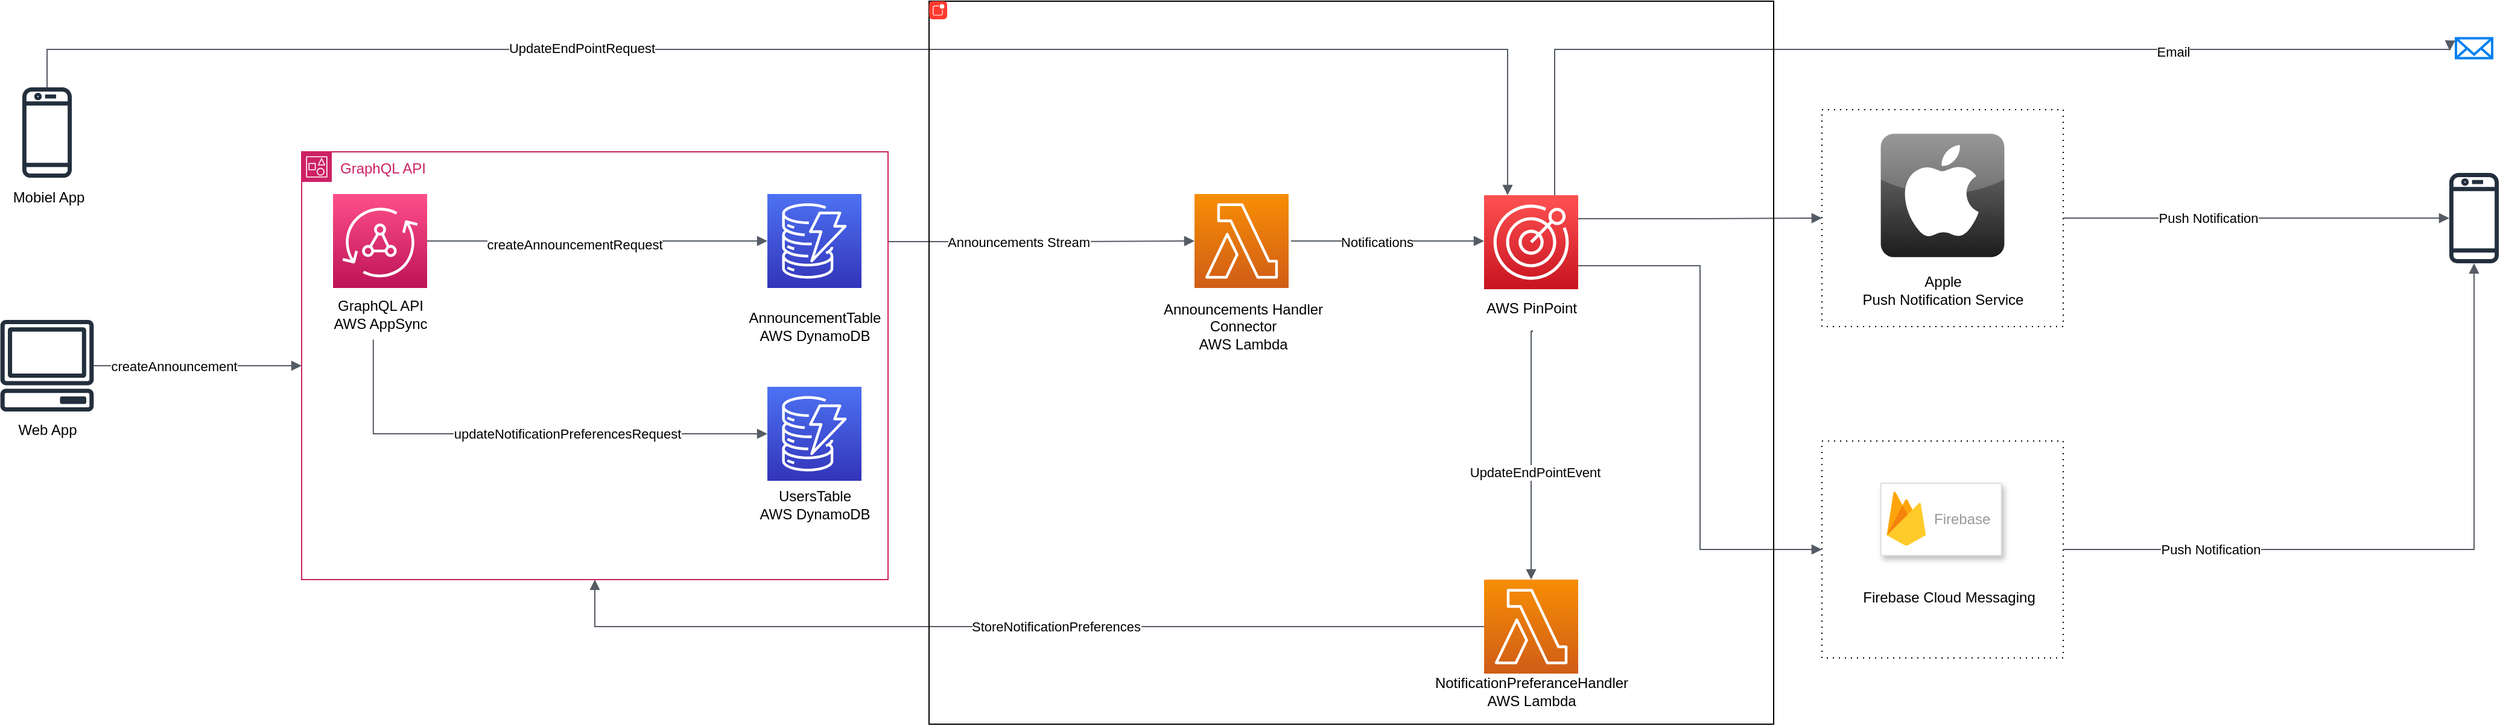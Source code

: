 <mxfile version="21.6.8" type="device">
  <diagram name="Page-1" id="1Gpq6Dzdud-Ctyd0bL78">
    <mxGraphModel dx="1878" dy="627" grid="1" gridSize="10" guides="1" tooltips="1" connect="1" arrows="1" fold="1" page="1" pageScale="1" pageWidth="827" pageHeight="1169" math="0" shadow="0">
      <root>
        <mxCell id="0" />
        <mxCell id="1" parent="0" />
        <mxCell id="RTbSvToknn_Ha28EU1Vl-51" value="" style="rounded=0;whiteSpace=wrap;html=1;fillColor=none;dashed=1;dashPattern=1 4;" vertex="1" parent="1">
          <mxGeometry x="920" y="405" width="200" height="180" as="geometry" />
        </mxCell>
        <mxCell id="RTbSvToknn_Ha28EU1Vl-18" value="" style="rounded=0;whiteSpace=wrap;html=1;fillColor=none;dashed=1;dashPattern=1 4;" vertex="1" parent="1">
          <mxGeometry x="920" y="130" width="200" height="180" as="geometry" />
        </mxCell>
        <mxCell id="RTbSvToknn_Ha28EU1Vl-1" value="" style="sketch=0;points=[[0,0,0],[0.25,0,0],[0.5,0,0],[0.75,0,0],[1,0,0],[0,1,0],[0.25,1,0],[0.5,1,0],[0.75,1,0],[1,1,0],[0,0.25,0],[0,0.5,0],[0,0.75,0],[1,0.25,0],[1,0.5,0],[1,0.75,0]];outlineConnect=0;fontColor=#232F3E;gradientColor=#4D72F3;gradientDirection=north;fillColor=#3334B9;strokeColor=#ffffff;dashed=0;verticalLabelPosition=bottom;verticalAlign=top;align=center;html=1;fontSize=12;fontStyle=0;aspect=fixed;shape=mxgraph.aws4.resourceIcon;resIcon=mxgraph.aws4.dynamodb;" vertex="1" parent="1">
          <mxGeometry x="46" y="200" width="78" height="78" as="geometry" />
        </mxCell>
        <mxCell id="RTbSvToknn_Ha28EU1Vl-2" value="" style="sketch=0;points=[[0,0,0],[0.25,0,0],[0.5,0,0],[0.75,0,0],[1,0,0],[0,1,0],[0.25,1,0],[0.5,1,0],[0.75,1,0],[1,1,0],[0,0.25,0],[0,0.5,0],[0,0.75,0],[1,0.25,0],[1,0.5,0],[1,0.75,0]];outlineConnect=0;fontColor=#232F3E;gradientColor=#F78E04;gradientDirection=north;fillColor=#D05C17;strokeColor=#ffffff;dashed=0;verticalLabelPosition=bottom;verticalAlign=top;align=center;html=1;fontSize=12;fontStyle=0;aspect=fixed;shape=mxgraph.aws4.resourceIcon;resIcon=mxgraph.aws4.lambda;" vertex="1" parent="1">
          <mxGeometry x="400" y="200" width="78" height="78" as="geometry" />
        </mxCell>
        <mxCell id="RTbSvToknn_Ha28EU1Vl-4" value="Announcements&amp;nbsp;Handler&lt;br&gt;Connector&lt;br&gt;AWS Lambda" style="text;html=1;align=center;verticalAlign=middle;resizable=0;points=[];autosize=1;strokeColor=none;fillColor=none;" vertex="1" parent="1">
          <mxGeometry x="360" y="280" width="160" height="60" as="geometry" />
        </mxCell>
        <mxCell id="RTbSvToknn_Ha28EU1Vl-5" value="AnnouncementTable&lt;br&gt;AWS DynamoDB" style="text;html=1;align=center;verticalAlign=middle;resizable=0;points=[];autosize=1;strokeColor=none;fillColor=none;" vertex="1" parent="1">
          <mxGeometry x="20" y="290" width="130" height="40" as="geometry" />
        </mxCell>
        <mxCell id="RTbSvToknn_Ha28EU1Vl-6" value="" style="edgeStyle=orthogonalEdgeStyle;html=1;endArrow=block;elbow=vertical;startArrow=none;endFill=1;strokeColor=#545B64;rounded=0;entryX=0;entryY=0.5;entryDx=0;entryDy=0;entryPerimeter=0;exitX=1.001;exitY=0.21;exitDx=0;exitDy=0;exitPerimeter=0;" edge="1" parent="1" source="RTbSvToknn_Ha28EU1Vl-42" target="RTbSvToknn_Ha28EU1Vl-2">
          <mxGeometry width="100" relative="1" as="geometry">
            <mxPoint x="240" y="239" as="sourcePoint" />
            <mxPoint x="340" y="240" as="targetPoint" />
          </mxGeometry>
        </mxCell>
        <mxCell id="RTbSvToknn_Ha28EU1Vl-7" value="Announcements Stream" style="edgeLabel;html=1;align=center;verticalAlign=middle;resizable=0;points=[];" vertex="1" connectable="0" parent="RTbSvToknn_Ha28EU1Vl-6">
          <mxGeometry x="-0.427" relative="1" as="geometry">
            <mxPoint x="34" as="offset" />
          </mxGeometry>
        </mxCell>
        <mxCell id="RTbSvToknn_Ha28EU1Vl-9" value="" style="edgeStyle=orthogonalEdgeStyle;html=1;endArrow=block;elbow=vertical;startArrow=none;endFill=1;strokeColor=#545B64;rounded=0;entryX=0;entryY=0.5;entryDx=0;entryDy=0;entryPerimeter=0;" edge="1" parent="1">
          <mxGeometry width="100" relative="1" as="geometry">
            <mxPoint x="480" y="239" as="sourcePoint" />
            <mxPoint x="640" y="239" as="targetPoint" />
          </mxGeometry>
        </mxCell>
        <mxCell id="RTbSvToknn_Ha28EU1Vl-26" value="Notifications" style="edgeLabel;html=1;align=center;verticalAlign=middle;resizable=0;points=[];" vertex="1" connectable="0" parent="RTbSvToknn_Ha28EU1Vl-9">
          <mxGeometry x="-0.271" relative="1" as="geometry">
            <mxPoint x="12" y="1" as="offset" />
          </mxGeometry>
        </mxCell>
        <mxCell id="RTbSvToknn_Ha28EU1Vl-10" value="" style="sketch=0;points=[[0,0,0],[0.25,0,0],[0.5,0,0],[0.75,0,0],[1,0,0],[0,1,0],[0.25,1,0],[0.5,1,0],[0.75,1,0],[1,1,0],[0,0.25,0],[0,0.5,0],[0,0.75,0],[1,0.25,0],[1,0.5,0],[1,0.75,0]];outlineConnect=0;fontColor=#232F3E;gradientColor=#FF4F8B;gradientDirection=north;fillColor=#BC1356;strokeColor=#ffffff;dashed=0;verticalLabelPosition=bottom;verticalAlign=top;align=center;html=1;fontSize=12;fontStyle=0;aspect=fixed;shape=mxgraph.aws4.resourceIcon;resIcon=mxgraph.aws4.appsync;" vertex="1" parent="1">
          <mxGeometry x="-314" y="200" width="78" height="78" as="geometry" />
        </mxCell>
        <mxCell id="RTbSvToknn_Ha28EU1Vl-13" value="" style="sketch=0;outlineConnect=0;fontColor=#232F3E;gradientColor=none;fillColor=#232F3D;strokeColor=none;dashed=0;verticalLabelPosition=bottom;verticalAlign=top;align=center;html=1;fontSize=12;fontStyle=0;aspect=fixed;pointerEvents=1;shape=mxgraph.aws4.mobile_client;" vertex="1" parent="1">
          <mxGeometry x="1440" y="181" width="41" height="78" as="geometry" />
        </mxCell>
        <mxCell id="RTbSvToknn_Ha28EU1Vl-14" value="" style="sketch=0;outlineConnect=0;fontColor=#232F3E;gradientColor=none;fillColor=#232F3D;strokeColor=none;dashed=0;verticalLabelPosition=bottom;verticalAlign=top;align=center;html=1;fontSize=12;fontStyle=0;aspect=fixed;pointerEvents=1;shape=mxgraph.aws4.client;" vertex="1" parent="1">
          <mxGeometry x="-590" y="304.5" width="78" height="76" as="geometry" />
        </mxCell>
        <mxCell id="RTbSvToknn_Ha28EU1Vl-15" value="" style="sketch=0;points=[[0,0,0],[0.25,0,0],[0.5,0,0],[0.75,0,0],[1,0,0],[0,1,0],[0.25,1,0],[0.5,1,0],[0.75,1,0],[1,1,0],[0,0.25,0],[0,0.5,0],[0,0.75,0],[1,0.25,0],[1,0.5,0],[1,0.75,0]];outlineConnect=0;fontColor=#232F3E;gradientColor=#FF5252;gradientDirection=north;fillColor=#C7131F;strokeColor=#ffffff;dashed=0;verticalLabelPosition=bottom;verticalAlign=top;align=center;html=1;fontSize=12;fontStyle=0;aspect=fixed;shape=mxgraph.aws4.resourceIcon;resIcon=mxgraph.aws4.pinpoint;" vertex="1" parent="1">
          <mxGeometry x="640" y="201" width="78" height="78" as="geometry" />
        </mxCell>
        <mxCell id="RTbSvToknn_Ha28EU1Vl-16" value="" style="edgeStyle=orthogonalEdgeStyle;html=1;endArrow=block;elbow=vertical;startArrow=none;endFill=1;strokeColor=#545B64;rounded=0;exitX=1;exitY=0.25;exitDx=0;exitDy=0;exitPerimeter=0;entryX=0;entryY=0.5;entryDx=0;entryDy=0;" edge="1" parent="1" source="RTbSvToknn_Ha28EU1Vl-15" target="RTbSvToknn_Ha28EU1Vl-18">
          <mxGeometry width="100" relative="1" as="geometry">
            <mxPoint x="720" y="240" as="sourcePoint" />
            <mxPoint x="920" y="240" as="targetPoint" />
          </mxGeometry>
        </mxCell>
        <mxCell id="RTbSvToknn_Ha28EU1Vl-17" value="" style="dashed=0;outlineConnect=0;html=1;align=center;labelPosition=center;verticalLabelPosition=bottom;verticalAlign=top;shape=mxgraph.webicons.apple;fillColor=#807E7E;gradientColor=#1B1C1C" vertex="1" parent="1">
          <mxGeometry x="968.8" y="150" width="102.4" height="102.4" as="geometry" />
        </mxCell>
        <mxCell id="RTbSvToknn_Ha28EU1Vl-19" value="Apple&lt;br&gt;Push Notification Service" style="text;html=1;align=center;verticalAlign=middle;resizable=0;points=[];autosize=1;strokeColor=none;fillColor=none;" vertex="1" parent="1">
          <mxGeometry x="940" y="260" width="160" height="40" as="geometry" />
        </mxCell>
        <mxCell id="RTbSvToknn_Ha28EU1Vl-20" value="" style="edgeStyle=orthogonalEdgeStyle;html=1;endArrow=block;elbow=vertical;startArrow=none;endFill=1;strokeColor=#545B64;rounded=0;exitX=1;exitY=0.5;exitDx=0;exitDy=0;" edge="1" parent="1" source="RTbSvToknn_Ha28EU1Vl-18" target="RTbSvToknn_Ha28EU1Vl-13">
          <mxGeometry width="100" relative="1" as="geometry">
            <mxPoint x="1300" y="360" as="sourcePoint" />
            <mxPoint x="1400" y="360" as="targetPoint" />
            <Array as="points">
              <mxPoint x="1290" y="220" />
              <mxPoint x="1290" y="220" />
            </Array>
          </mxGeometry>
        </mxCell>
        <mxCell id="RTbSvToknn_Ha28EU1Vl-21" value="Push Notification" style="edgeLabel;html=1;align=center;verticalAlign=middle;resizable=0;points=[];" vertex="1" connectable="0" parent="RTbSvToknn_Ha28EU1Vl-20">
          <mxGeometry x="-0.217" y="-2" relative="1" as="geometry">
            <mxPoint x="-6" y="-2" as="offset" />
          </mxGeometry>
        </mxCell>
        <mxCell id="RTbSvToknn_Ha28EU1Vl-23" value="" style="html=1;verticalLabelPosition=bottom;align=center;labelBackgroundColor=#ffffff;verticalAlign=top;strokeWidth=2;strokeColor=#0080F0;shadow=0;dashed=0;shape=mxgraph.ios7.icons.mail;" vertex="1" parent="1">
          <mxGeometry x="1445.5" y="70.75" width="30" height="16.5" as="geometry" />
        </mxCell>
        <mxCell id="RTbSvToknn_Ha28EU1Vl-24" value="" style="edgeStyle=orthogonalEdgeStyle;html=1;endArrow=block;elbow=vertical;startArrow=none;endFill=1;strokeColor=#545B64;rounded=0;exitX=0.75;exitY=0;exitDx=0;exitDy=0;exitPerimeter=0;entryX=-0.171;entryY=0.63;entryDx=0;entryDy=0;entryPerimeter=0;" edge="1" parent="1" source="RTbSvToknn_Ha28EU1Vl-15" target="RTbSvToknn_Ha28EU1Vl-23">
          <mxGeometry width="100" relative="1" as="geometry">
            <mxPoint x="970" y="50" as="sourcePoint" />
            <mxPoint x="1340" y="120" as="targetPoint" />
            <Array as="points">
              <mxPoint x="699" y="80" />
              <mxPoint x="1440" y="80" />
            </Array>
          </mxGeometry>
        </mxCell>
        <mxCell id="RTbSvToknn_Ha28EU1Vl-47" value="Email" style="edgeLabel;html=1;align=center;verticalAlign=middle;resizable=0;points=[];" vertex="1" connectable="0" parent="RTbSvToknn_Ha28EU1Vl-24">
          <mxGeometry x="0.465" y="-1" relative="1" as="geometry">
            <mxPoint y="1" as="offset" />
          </mxGeometry>
        </mxCell>
        <mxCell id="RTbSvToknn_Ha28EU1Vl-25" value="GraphQL API&lt;br&gt;AWS AppSync" style="text;html=1;align=center;verticalAlign=middle;resizable=0;points=[];autosize=1;strokeColor=none;fillColor=none;" vertex="1" parent="1">
          <mxGeometry x="-325" y="280" width="100" height="40" as="geometry" />
        </mxCell>
        <mxCell id="RTbSvToknn_Ha28EU1Vl-27" value="AWS PinPoint" style="text;html=1;align=center;verticalAlign=middle;resizable=0;points=[];autosize=1;strokeColor=none;fillColor=none;" vertex="1" parent="1">
          <mxGeometry x="629" y="280" width="100" height="30" as="geometry" />
        </mxCell>
        <mxCell id="RTbSvToknn_Ha28EU1Vl-30" value="" style="edgeStyle=orthogonalEdgeStyle;html=1;endArrow=block;elbow=vertical;startArrow=none;endFill=1;strokeColor=#545B64;rounded=0;entryX=0;entryY=0.5;entryDx=0;entryDy=0;entryPerimeter=0;exitX=1;exitY=0.5;exitDx=0;exitDy=0;exitPerimeter=0;" edge="1" parent="1" source="RTbSvToknn_Ha28EU1Vl-10" target="RTbSvToknn_Ha28EU1Vl-1">
          <mxGeometry width="100" relative="1" as="geometry">
            <mxPoint x="-254" y="250" as="sourcePoint" />
            <mxPoint x="-154" y="250" as="targetPoint" />
            <Array as="points">
              <mxPoint x="-164" y="239" />
              <mxPoint x="-164" y="239" />
            </Array>
          </mxGeometry>
        </mxCell>
        <mxCell id="RTbSvToknn_Ha28EU1Vl-31" value="createAnnouncementRequest" style="edgeLabel;html=1;align=center;verticalAlign=middle;resizable=0;points=[];" vertex="1" connectable="0" parent="RTbSvToknn_Ha28EU1Vl-30">
          <mxGeometry x="-0.135" y="-3" relative="1" as="geometry">
            <mxPoint as="offset" />
          </mxGeometry>
        </mxCell>
        <mxCell id="RTbSvToknn_Ha28EU1Vl-34" value="" style="edgeStyle=orthogonalEdgeStyle;html=1;endArrow=block;elbow=vertical;startArrow=none;endFill=1;strokeColor=#545B64;rounded=0;entryX=0.25;entryY=0;entryDx=0;entryDy=0;entryPerimeter=0;" edge="1" parent="1" source="RTbSvToknn_Ha28EU1Vl-57" target="RTbSvToknn_Ha28EU1Vl-15">
          <mxGeometry width="100" relative="1" as="geometry">
            <mxPoint x="-551" y="100" as="sourcePoint" />
            <mxPoint x="650" y="38.7" as="targetPoint" />
            <Array as="points">
              <mxPoint x="-551" y="80" />
              <mxPoint x="659" y="80" />
            </Array>
          </mxGeometry>
        </mxCell>
        <mxCell id="RTbSvToknn_Ha28EU1Vl-35" value="UpdateEndPointRequest" style="edgeLabel;html=1;align=center;verticalAlign=middle;resizable=0;points=[];" vertex="1" connectable="0" parent="RTbSvToknn_Ha28EU1Vl-34">
          <mxGeometry x="-0.071" y="-2" relative="1" as="geometry">
            <mxPoint x="-159" y="-3" as="offset" />
          </mxGeometry>
        </mxCell>
        <mxCell id="RTbSvToknn_Ha28EU1Vl-36" value="" style="sketch=0;points=[[0,0,0],[0.25,0,0],[0.5,0,0],[0.75,0,0],[1,0,0],[0,1,0],[0.25,1,0],[0.5,1,0],[0.75,1,0],[1,1,0],[0,0.25,0],[0,0.5,0],[0,0.75,0],[1,0.25,0],[1,0.5,0],[1,0.75,0]];outlineConnect=0;fontColor=#232F3E;gradientColor=#F78E04;gradientDirection=north;fillColor=#D05C17;strokeColor=#ffffff;dashed=0;verticalLabelPosition=bottom;verticalAlign=top;align=center;html=1;fontSize=12;fontStyle=0;aspect=fixed;shape=mxgraph.aws4.resourceIcon;resIcon=mxgraph.aws4.lambda;" vertex="1" parent="1">
          <mxGeometry x="640" y="520" width="78" height="78" as="geometry" />
        </mxCell>
        <mxCell id="RTbSvToknn_Ha28EU1Vl-38" value="" style="edgeStyle=orthogonalEdgeStyle;html=1;endArrow=block;elbow=vertical;startArrow=none;endFill=1;strokeColor=#545B64;rounded=0;entryX=0.5;entryY=0;entryDx=0;entryDy=0;entryPerimeter=0;" edge="1" parent="1" target="RTbSvToknn_Ha28EU1Vl-36">
          <mxGeometry width="100" relative="1" as="geometry">
            <mxPoint x="680" y="313" as="sourcePoint" />
            <mxPoint x="670" y="630" as="targetPoint" />
            <Array as="points">
              <mxPoint x="679" y="314" />
            </Array>
          </mxGeometry>
        </mxCell>
        <mxCell id="RTbSvToknn_Ha28EU1Vl-39" value="UpdateEndPointEvent" style="edgeLabel;html=1;align=center;verticalAlign=middle;resizable=0;points=[];" vertex="1" connectable="0" parent="RTbSvToknn_Ha28EU1Vl-38">
          <mxGeometry x="0.006" y="3" relative="1" as="geometry">
            <mxPoint y="14" as="offset" />
          </mxGeometry>
        </mxCell>
        <mxCell id="RTbSvToknn_Ha28EU1Vl-41" value="" style="edgeStyle=orthogonalEdgeStyle;html=1;endArrow=none;elbow=vertical;startArrow=block;startFill=1;strokeColor=#545B64;rounded=0;entryX=0;entryY=0.5;entryDx=0;entryDy=0;entryPerimeter=0;exitX=0.5;exitY=1;exitDx=0;exitDy=0;" edge="1" parent="1" source="RTbSvToknn_Ha28EU1Vl-42" target="RTbSvToknn_Ha28EU1Vl-36">
          <mxGeometry width="100" relative="1" as="geometry">
            <mxPoint x="-230" y="559" as="sourcePoint" />
            <mxPoint x="80" y="560" as="targetPoint" />
          </mxGeometry>
        </mxCell>
        <mxCell id="RTbSvToknn_Ha28EU1Vl-43" value="StoreNotificationPreferences" style="edgeLabel;html=1;align=center;verticalAlign=middle;resizable=0;points=[];" vertex="1" connectable="0" parent="RTbSvToknn_Ha28EU1Vl-41">
          <mxGeometry x="0.085" y="-1" relative="1" as="geometry">
            <mxPoint y="-1" as="offset" />
          </mxGeometry>
        </mxCell>
        <mxCell id="RTbSvToknn_Ha28EU1Vl-42" value="GraphQL API" style="points=[[0,0],[0.25,0],[0.5,0],[0.75,0],[1,0],[1,0.25],[1,0.5],[1,0.75],[1,1],[0.75,1],[0.5,1],[0.25,1],[0,1],[0,0.75],[0,0.5],[0,0.25]];outlineConnect=0;gradientColor=none;html=1;whiteSpace=wrap;fontSize=12;fontStyle=0;container=1;pointerEvents=0;collapsible=0;recursiveResize=0;shape=mxgraph.aws4.group;grIcon=mxgraph.aws4.group_account;strokeColor=#CD2264;fillColor=none;verticalAlign=top;align=left;spacingLeft=30;fontColor=#CD2264;dashed=0;" vertex="1" parent="1">
          <mxGeometry x="-340" y="165" width="486" height="355" as="geometry" />
        </mxCell>
        <mxCell id="RTbSvToknn_Ha28EU1Vl-28" value="" style="sketch=0;points=[[0,0,0],[0.25,0,0],[0.5,0,0],[0.75,0,0],[1,0,0],[0,1,0],[0.25,1,0],[0.5,1,0],[0.75,1,0],[1,1,0],[0,0.25,0],[0,0.5,0],[0,0.75,0],[1,0.25,0],[1,0.5,0],[1,0.75,0]];outlineConnect=0;fontColor=#232F3E;gradientColor=#4D72F3;gradientDirection=north;fillColor=#3334B9;strokeColor=#ffffff;dashed=0;verticalLabelPosition=bottom;verticalAlign=top;align=center;html=1;fontSize=12;fontStyle=0;aspect=fixed;shape=mxgraph.aws4.resourceIcon;resIcon=mxgraph.aws4.dynamodb;" vertex="1" parent="RTbSvToknn_Ha28EU1Vl-42">
          <mxGeometry x="386" y="195" width="78" height="78" as="geometry" />
        </mxCell>
        <mxCell id="RTbSvToknn_Ha28EU1Vl-29" value="UsersTable&lt;br&gt;AWS DynamoDB" style="text;html=1;align=center;verticalAlign=middle;resizable=0;points=[];autosize=1;strokeColor=none;fillColor=none;" vertex="1" parent="RTbSvToknn_Ha28EU1Vl-42">
          <mxGeometry x="365" y="273" width="120" height="40" as="geometry" />
        </mxCell>
        <mxCell id="RTbSvToknn_Ha28EU1Vl-44" value="" style="edgeStyle=orthogonalEdgeStyle;html=1;endArrow=block;elbow=vertical;startArrow=none;endFill=1;strokeColor=#545B64;rounded=0;exitX=0.444;exitY=1.021;exitDx=0;exitDy=0;exitPerimeter=0;entryX=0;entryY=0.5;entryDx=0;entryDy=0;entryPerimeter=0;" edge="1" parent="1" source="RTbSvToknn_Ha28EU1Vl-25" target="RTbSvToknn_Ha28EU1Vl-28">
          <mxGeometry width="100" relative="1" as="geometry">
            <mxPoint x="-250" y="620" as="sourcePoint" />
            <mxPoint x="-150" y="620" as="targetPoint" />
          </mxGeometry>
        </mxCell>
        <mxCell id="RTbSvToknn_Ha28EU1Vl-45" value="updateNotificationPreferencesRequest" style="edgeLabel;html=1;align=center;verticalAlign=middle;resizable=0;points=[];" vertex="1" connectable="0" parent="RTbSvToknn_Ha28EU1Vl-44">
          <mxGeometry x="-0.047" y="-4" relative="1" as="geometry">
            <mxPoint x="46" y="-4" as="offset" />
          </mxGeometry>
        </mxCell>
        <mxCell id="RTbSvToknn_Ha28EU1Vl-46" value="NotificationPreferanceHandler&lt;br&gt;AWS Lambda" style="text;html=1;align=center;verticalAlign=middle;resizable=0;points=[];autosize=1;strokeColor=none;fillColor=none;" vertex="1" parent="1">
          <mxGeometry x="589" y="593" width="180" height="40" as="geometry" />
        </mxCell>
        <mxCell id="RTbSvToknn_Ha28EU1Vl-48" value="" style="strokeColor=#dddddd;shadow=1;strokeWidth=1;rounded=1;absoluteArcSize=1;arcSize=2;" vertex="1" parent="1">
          <mxGeometry x="968.8" y="440" width="100" height="60" as="geometry" />
        </mxCell>
        <mxCell id="RTbSvToknn_Ha28EU1Vl-49" value="Firebase" style="sketch=0;dashed=0;connectable=0;html=1;fillColor=#5184F3;strokeColor=none;shape=mxgraph.gcp2.firebase;part=1;labelPosition=right;verticalLabelPosition=middle;align=left;verticalAlign=middle;spacingLeft=5;fontColor=#999999;fontSize=12;" vertex="1" parent="RTbSvToknn_Ha28EU1Vl-48">
          <mxGeometry width="32.4" height="45" relative="1" as="geometry">
            <mxPoint x="5" y="7" as="offset" />
          </mxGeometry>
        </mxCell>
        <mxCell id="RTbSvToknn_Ha28EU1Vl-50" value="Firebase Cloud Messaging" style="text;html=1;align=center;verticalAlign=middle;resizable=0;points=[];autosize=1;strokeColor=none;fillColor=none;" vertex="1" parent="1">
          <mxGeometry x="940" y="520" width="170" height="30" as="geometry" />
        </mxCell>
        <mxCell id="RTbSvToknn_Ha28EU1Vl-52" value="" style="edgeStyle=orthogonalEdgeStyle;html=1;endArrow=block;elbow=vertical;startArrow=none;endFill=1;strokeColor=#545B64;rounded=0;exitX=1;exitY=0.75;exitDx=0;exitDy=0;exitPerimeter=0;entryX=0;entryY=0.5;entryDx=0;entryDy=0;" edge="1" parent="1" source="RTbSvToknn_Ha28EU1Vl-15" target="RTbSvToknn_Ha28EU1Vl-51">
          <mxGeometry width="100" relative="1" as="geometry">
            <mxPoint x="1230" y="550" as="sourcePoint" />
            <mxPoint x="1330" y="550" as="targetPoint" />
          </mxGeometry>
        </mxCell>
        <mxCell id="RTbSvToknn_Ha28EU1Vl-53" value="" style="edgeStyle=orthogonalEdgeStyle;html=1;endArrow=block;elbow=vertical;startArrow=none;endFill=1;strokeColor=#545B64;rounded=0;exitX=1;exitY=0.5;exitDx=0;exitDy=0;" edge="1" parent="1" source="RTbSvToknn_Ha28EU1Vl-51" target="RTbSvToknn_Ha28EU1Vl-13">
          <mxGeometry width="100" relative="1" as="geometry">
            <mxPoint x="1410" y="490" as="sourcePoint" />
            <mxPoint x="1510" y="490" as="targetPoint" />
          </mxGeometry>
        </mxCell>
        <mxCell id="RTbSvToknn_Ha28EU1Vl-54" value="Push Notification" style="edgeLabel;html=1;align=center;verticalAlign=middle;resizable=0;points=[];" vertex="1" connectable="0" parent="RTbSvToknn_Ha28EU1Vl-53">
          <mxGeometry x="-0.6" y="-2" relative="1" as="geometry">
            <mxPoint x="6" y="-2" as="offset" />
          </mxGeometry>
        </mxCell>
        <mxCell id="RTbSvToknn_Ha28EU1Vl-56" value="" style="rounded=0;whiteSpace=wrap;html=1;fillColor=none;" vertex="1" parent="1">
          <mxGeometry x="180" y="40" width="700" height="600" as="geometry" />
        </mxCell>
        <mxCell id="RTbSvToknn_Ha28EU1Vl-57" value="" style="sketch=0;outlineConnect=0;fontColor=#232F3E;gradientColor=none;fillColor=#232F3D;strokeColor=none;dashed=0;verticalLabelPosition=bottom;verticalAlign=top;align=center;html=1;fontSize=12;fontStyle=0;aspect=fixed;pointerEvents=1;shape=mxgraph.aws4.mobile_client;" vertex="1" parent="1">
          <mxGeometry x="-571.5" y="110" width="41" height="78" as="geometry" />
        </mxCell>
        <mxCell id="RTbSvToknn_Ha28EU1Vl-58" value="" style="edgeStyle=orthogonalEdgeStyle;html=1;endArrow=block;elbow=vertical;startArrow=none;endFill=1;strokeColor=#545B64;rounded=0;" edge="1" parent="1" source="RTbSvToknn_Ha28EU1Vl-14" target="RTbSvToknn_Ha28EU1Vl-42">
          <mxGeometry width="100" relative="1" as="geometry">
            <mxPoint x="-510" y="300" as="sourcePoint" />
            <mxPoint x="-410" y="300" as="targetPoint" />
          </mxGeometry>
        </mxCell>
        <mxCell id="RTbSvToknn_Ha28EU1Vl-59" value="createAnnouncement" style="edgeLabel;html=1;align=center;verticalAlign=middle;resizable=0;points=[];" vertex="1" connectable="0" parent="RTbSvToknn_Ha28EU1Vl-58">
          <mxGeometry x="-0.235" relative="1" as="geometry">
            <mxPoint as="offset" />
          </mxGeometry>
        </mxCell>
        <mxCell id="RTbSvToknn_Ha28EU1Vl-60" value="Web App" style="text;html=1;align=center;verticalAlign=middle;resizable=0;points=[];autosize=1;strokeColor=none;fillColor=none;" vertex="1" parent="1">
          <mxGeometry x="-586" y="380.5" width="70" height="30" as="geometry" />
        </mxCell>
        <mxCell id="RTbSvToknn_Ha28EU1Vl-61" value="Mobiel App" style="text;html=1;align=center;verticalAlign=middle;resizable=0;points=[];autosize=1;strokeColor=none;fillColor=none;" vertex="1" parent="1">
          <mxGeometry x="-590" y="188" width="80" height="30" as="geometry" />
        </mxCell>
        <mxCell id="RTbSvToknn_Ha28EU1Vl-62" value="" style="html=1;strokeWidth=1;shadow=0;dashed=0;shape=mxgraph.ios7.misc.notification;fillColor=#FF3B2F;strokeColor=none;buttonText=;strokeColor2=#222222;fontColor=#222222;fontSize=8;verticalLabelPosition=bottom;verticalAlign=top;align=center;sketch=0;" vertex="1" parent="1">
          <mxGeometry x="180" y="40" width="15" height="15" as="geometry" />
        </mxCell>
      </root>
    </mxGraphModel>
  </diagram>
</mxfile>
